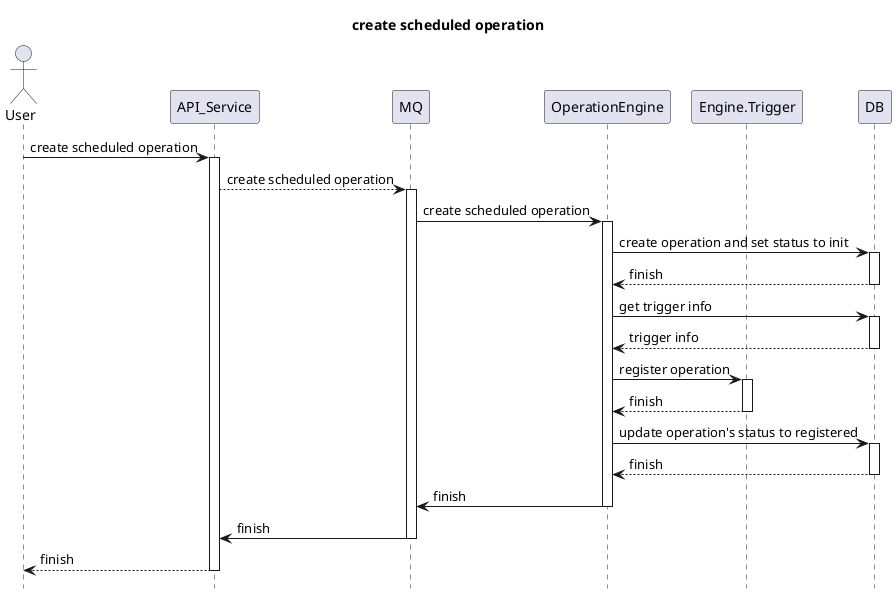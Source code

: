 @startuml

title create scheduled operation
hide footbox

actor User
participant API_Service as AS
participant MQ
participant OperationEngine as OE
participant Engine.Trigger as engine
participant DB

User -> AS:create scheduled operation
activate AS

AS --> MQ:create scheduled operation
activate MQ

MQ -> OE:create scheduled operation
activate OE

OE -> DB:create operation and set status to init
activate DB

DB --> OE:finish
deactivate DB

OE -> DB:get trigger info
activate DB

DB --> OE:trigger info
deactivate DB

OE -> engine:register operation
activate engine

engine --> OE:finish
deactivate engine

OE -> DB:update operation's status to registered
activate DB

DB --> OE:finish
deactivate DB

OE -> MQ:finish
deactivate OE

MQ -> AS:finish
deactivate MQ

AS --> User:finish
deactivate AS

@enduml

